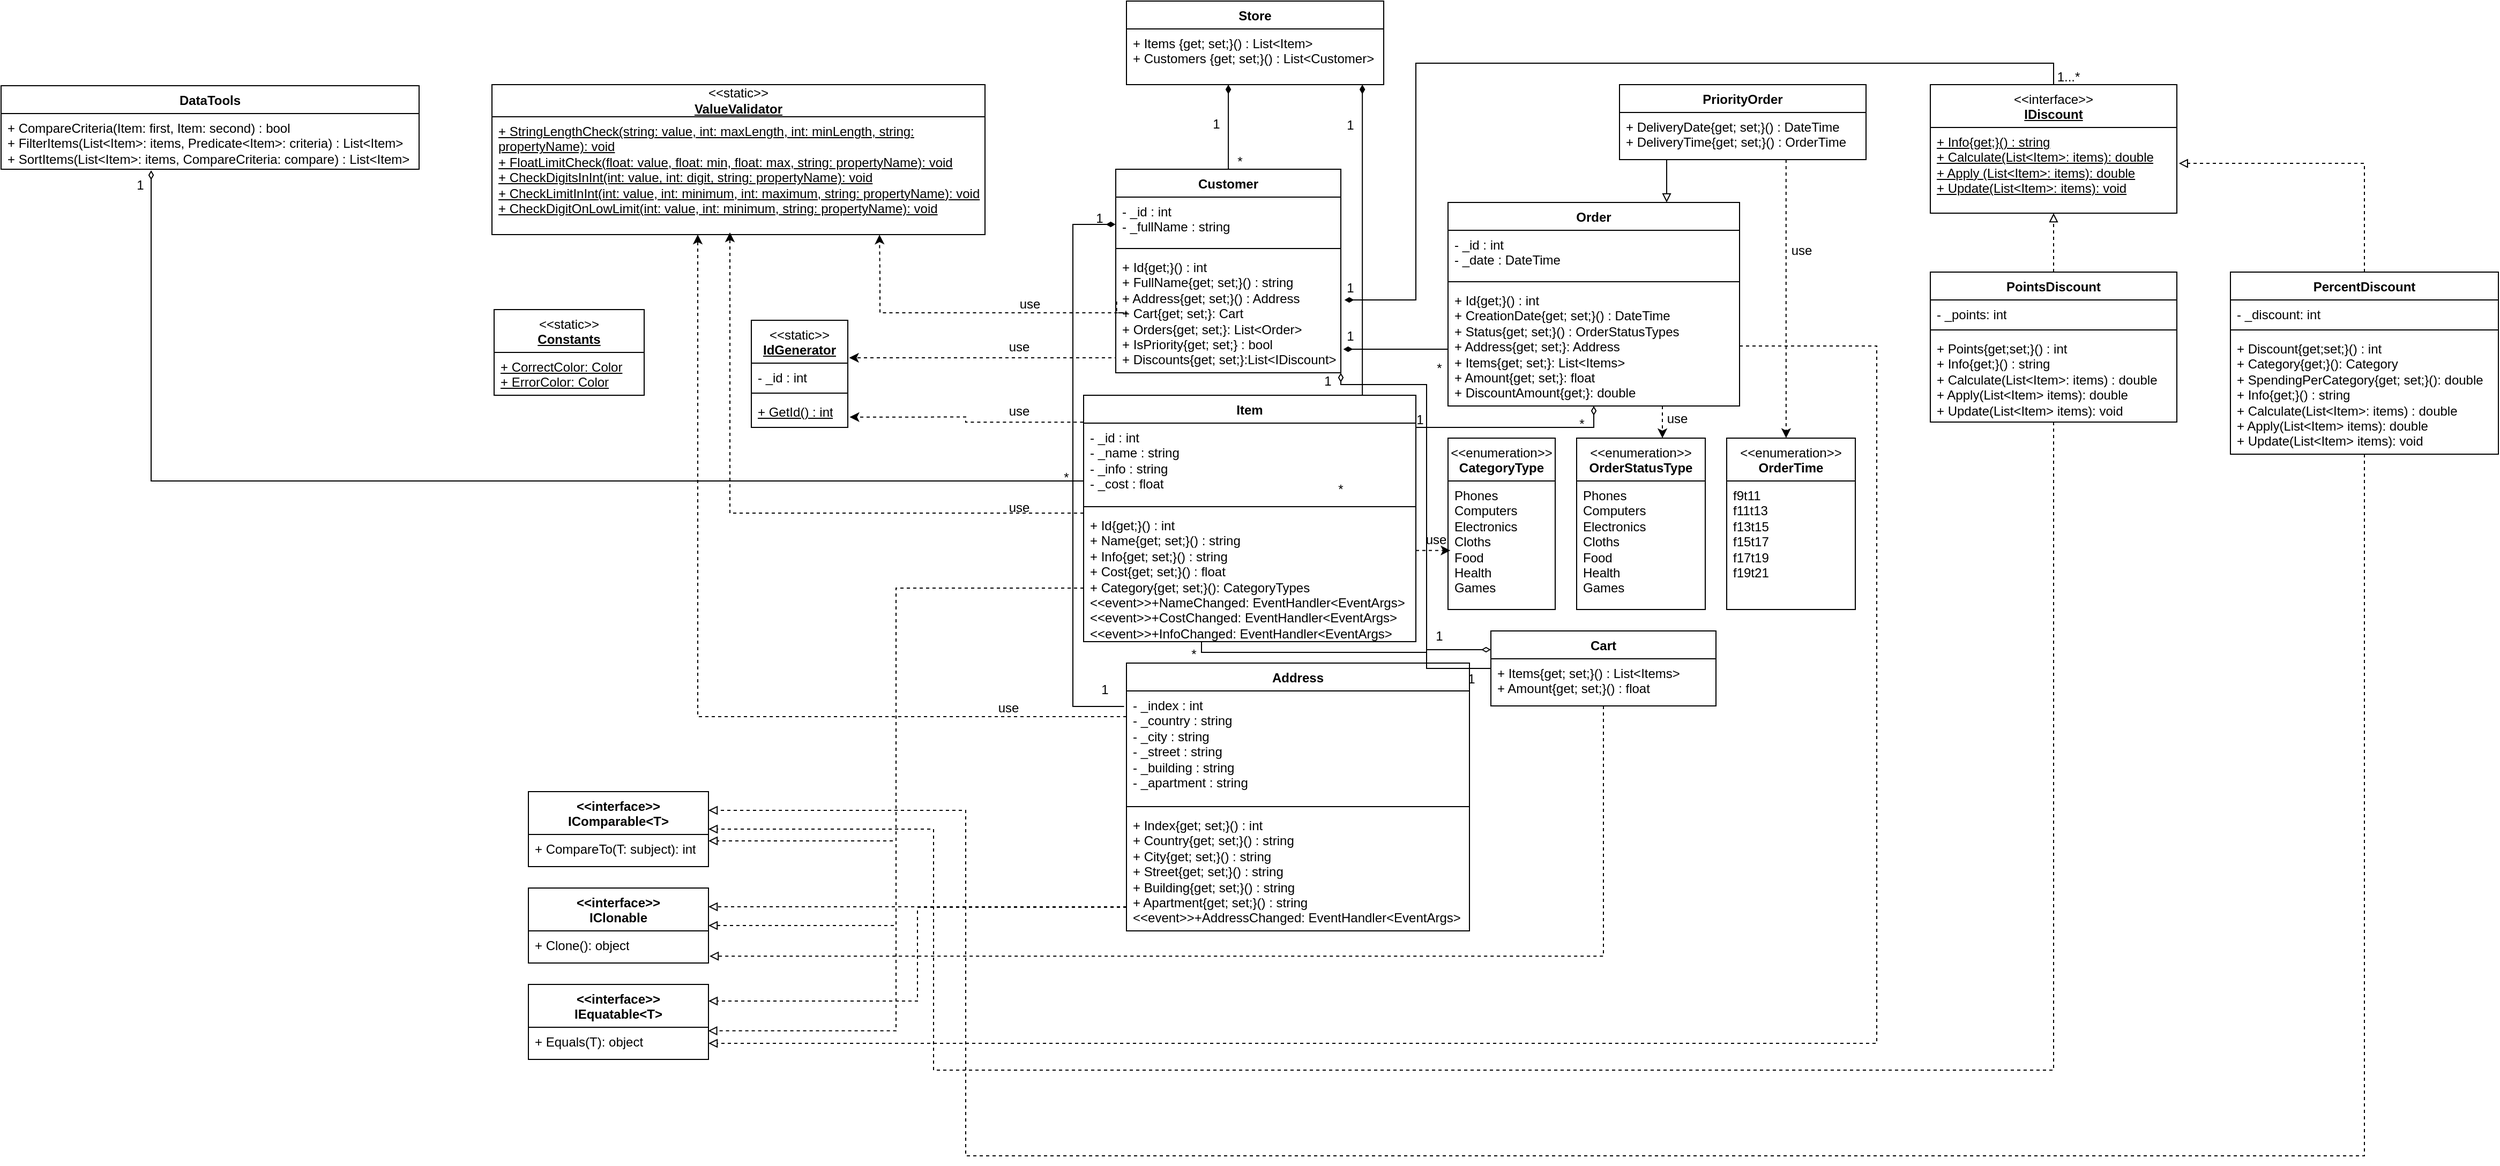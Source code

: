 <mxfile version="24.1.0" type="device">
  <diagram name="Страница — 1" id="dKUkYGr1s_UcH-8YKei1">
    <mxGraphModel dx="3088" dy="836" grid="1" gridSize="10" guides="1" tooltips="1" connect="1" arrows="1" fold="1" page="1" pageScale="1" pageWidth="827" pageHeight="1169" math="0" shadow="0">
      <root>
        <mxCell id="0" />
        <mxCell id="1" parent="0" />
        <mxCell id="oU2BkXmcU1scd5kveSyB-1" value="Customer" style="swimlane;fontStyle=1;align=center;verticalAlign=top;childLayout=stackLayout;horizontal=1;startSize=26;horizontalStack=0;resizeParent=1;resizeParentMax=0;resizeLast=0;collapsible=1;marginBottom=0;whiteSpace=wrap;html=1;" parent="1" vertex="1">
          <mxGeometry x="30" y="169" width="210" height="190" as="geometry" />
        </mxCell>
        <mxCell id="oU2BkXmcU1scd5kveSyB-2" value="- _id : int&lt;br&gt;- _fullName : string" style="text;strokeColor=none;fillColor=none;align=left;verticalAlign=top;spacingLeft=4;spacingRight=4;overflow=hidden;rotatable=0;points=[[0,0.5],[1,0.5]];portConstraint=eastwest;whiteSpace=wrap;html=1;" parent="oU2BkXmcU1scd5kveSyB-1" vertex="1">
          <mxGeometry y="26" width="210" height="44" as="geometry" />
        </mxCell>
        <mxCell id="oU2BkXmcU1scd5kveSyB-3" value="" style="line;strokeWidth=1;fillColor=none;align=left;verticalAlign=middle;spacingTop=-1;spacingLeft=3;spacingRight=3;rotatable=0;labelPosition=right;points=[];portConstraint=eastwest;strokeColor=inherit;" parent="oU2BkXmcU1scd5kveSyB-1" vertex="1">
          <mxGeometry y="70" width="210" height="8" as="geometry" />
        </mxCell>
        <mxCell id="oU2BkXmcU1scd5kveSyB-4" value="+ Id{get;}() : int&lt;br&gt;+ FullName{get; set;}() : string&lt;br&gt;+ Address{get; set;}() : Address&lt;div&gt;+ Cart{get; set;}: Cart&lt;/div&gt;&lt;div&gt;+ Orders{get; set;}: List&amp;lt;Order&amp;gt;&lt;/div&gt;&lt;div&gt;+ IsPriority{get; set;} : bool&lt;br&gt;&lt;/div&gt;&lt;div&gt;+ Discounts{get; set;}:List&amp;lt;IDiscount&amp;gt;&lt;/div&gt;" style="text;strokeColor=none;fillColor=none;align=left;verticalAlign=top;spacingLeft=4;spacingRight=4;overflow=hidden;rotatable=0;points=[[0,0.5],[1,0.5]];portConstraint=eastwest;whiteSpace=wrap;html=1;" parent="oU2BkXmcU1scd5kveSyB-1" vertex="1">
          <mxGeometry y="78" width="210" height="112" as="geometry" />
        </mxCell>
        <mxCell id="ADnh1qTJn-FlXJS31ptS-8" style="edgeStyle=orthogonalEdgeStyle;rounded=0;orthogonalLoop=1;jettySize=auto;html=1;entryX=1;entryY=0.5;entryDx=0;entryDy=0;endArrow=block;endFill=0;dashed=1;" parent="1" source="oU2BkXmcU1scd5kveSyB-5" target="ADnh1qTJn-FlXJS31ptS-3" edge="1">
          <mxGeometry relative="1" as="geometry">
            <Array as="points">
              <mxPoint x="-175" y="560" />
              <mxPoint x="-175" y="875" />
            </Array>
          </mxGeometry>
        </mxCell>
        <mxCell id="oU2BkXmcU1scd5kveSyB-5" value="Item" style="swimlane;fontStyle=1;align=center;verticalAlign=top;childLayout=stackLayout;horizontal=1;startSize=26;horizontalStack=0;resizeParent=1;resizeParentMax=0;resizeLast=0;collapsible=1;marginBottom=0;whiteSpace=wrap;html=1;" parent="1" vertex="1">
          <mxGeometry y="380" width="310" height="230" as="geometry" />
        </mxCell>
        <mxCell id="oU2BkXmcU1scd5kveSyB-6" value="- _id : int&lt;br&gt;- _name : string&lt;br&gt;- _info : string&lt;br&gt;- _cost : float" style="text;strokeColor=none;fillColor=none;align=left;verticalAlign=top;spacingLeft=4;spacingRight=4;overflow=hidden;rotatable=0;points=[[0,0.5],[1,0.5]];portConstraint=eastwest;whiteSpace=wrap;html=1;" parent="oU2BkXmcU1scd5kveSyB-5" vertex="1">
          <mxGeometry y="26" width="310" height="74" as="geometry" />
        </mxCell>
        <mxCell id="oU2BkXmcU1scd5kveSyB-7" value="" style="line;strokeWidth=1;fillColor=none;align=left;verticalAlign=middle;spacingTop=-1;spacingLeft=3;spacingRight=3;rotatable=0;labelPosition=right;points=[];portConstraint=eastwest;strokeColor=inherit;" parent="oU2BkXmcU1scd5kveSyB-5" vertex="1">
          <mxGeometry y="100" width="310" height="8" as="geometry" />
        </mxCell>
        <mxCell id="oU2BkXmcU1scd5kveSyB-8" value="+ Id{get;}() : int&lt;br&gt;+ Name{get; set;}() : string&lt;br&gt;+ Info{get; set;}() : string&lt;br&gt;+ Cost{get; set;}() : float&lt;div&gt;+ Category{get; set;}(): CategoryTypes&lt;/div&gt;&lt;div&gt;&amp;lt;&amp;lt;event&amp;gt;&amp;gt;+NameChanged: EventHandler&amp;lt;EventArgs&amp;gt;&lt;/div&gt;&lt;div&gt;&amp;lt;&amp;lt;event&amp;gt;&amp;gt;+CostChanged: EventHandler&amp;lt;EventArgs&amp;gt;&lt;/div&gt;&lt;div&gt;&amp;lt;&amp;lt;event&amp;gt;&amp;gt;+InfoChanged: EventHandler&amp;lt;EventArgs&amp;gt;&lt;/div&gt;&lt;div&gt;&lt;br&gt;&lt;/div&gt;" style="text;strokeColor=none;fillColor=none;align=left;verticalAlign=top;spacingLeft=4;spacingRight=4;overflow=hidden;rotatable=0;points=[[0,0.5],[1,0.5]];portConstraint=eastwest;whiteSpace=wrap;html=1;" parent="oU2BkXmcU1scd5kveSyB-5" vertex="1">
          <mxGeometry y="108" width="310" height="122" as="geometry" />
        </mxCell>
        <mxCell id="oU2BkXmcU1scd5kveSyB-9" value="&lt;span style=&quot;font-weight: normal;&quot;&gt;&amp;lt;&amp;lt;static&amp;gt;&amp;gt;&lt;/span&gt;&lt;br&gt;&lt;u&gt;IdGenerator&lt;/u&gt;" style="swimlane;fontStyle=1;align=center;verticalAlign=top;childLayout=stackLayout;horizontal=1;startSize=40;horizontalStack=0;resizeParent=1;resizeParentMax=0;resizeLast=0;collapsible=1;marginBottom=0;whiteSpace=wrap;html=1;" parent="1" vertex="1">
          <mxGeometry x="-310" y="310" width="90" height="100" as="geometry" />
        </mxCell>
        <mxCell id="oU2BkXmcU1scd5kveSyB-10" value="- _id : int" style="text;strokeColor=none;fillColor=none;align=left;verticalAlign=top;spacingLeft=4;spacingRight=4;overflow=hidden;rotatable=0;points=[[0,0.5],[1,0.5]];portConstraint=eastwest;whiteSpace=wrap;html=1;" parent="oU2BkXmcU1scd5kveSyB-9" vertex="1">
          <mxGeometry y="40" width="90" height="24" as="geometry" />
        </mxCell>
        <mxCell id="oU2BkXmcU1scd5kveSyB-11" value="" style="line;strokeWidth=1;fillColor=none;align=left;verticalAlign=middle;spacingTop=-1;spacingLeft=3;spacingRight=3;rotatable=0;labelPosition=right;points=[];portConstraint=eastwest;strokeColor=inherit;" parent="oU2BkXmcU1scd5kveSyB-9" vertex="1">
          <mxGeometry y="64" width="90" height="8" as="geometry" />
        </mxCell>
        <mxCell id="oU2BkXmcU1scd5kveSyB-12" value="&lt;u&gt;+ GetId() : int&lt;/u&gt;" style="text;strokeColor=none;fillColor=none;align=left;verticalAlign=top;spacingLeft=4;spacingRight=4;overflow=hidden;rotatable=0;points=[[0,0.5],[1,0.5]];portConstraint=eastwest;whiteSpace=wrap;html=1;" parent="oU2BkXmcU1scd5kveSyB-9" vertex="1">
          <mxGeometry y="72" width="90" height="28" as="geometry" />
        </mxCell>
        <mxCell id="oU2BkXmcU1scd5kveSyB-17" value="&amp;lt;&amp;lt;static&amp;gt;&amp;gt;&lt;br&gt;&lt;b&gt;&lt;u&gt;ValueValidator&lt;/u&gt;&lt;/b&gt;" style="swimlane;fontStyle=0;childLayout=stackLayout;horizontal=1;startSize=30;fillColor=none;horizontalStack=0;resizeParent=1;resizeParentMax=0;resizeLast=0;collapsible=1;marginBottom=0;whiteSpace=wrap;html=1;" parent="1" vertex="1">
          <mxGeometry x="-552" y="90" width="460" height="140" as="geometry" />
        </mxCell>
        <mxCell id="oU2BkXmcU1scd5kveSyB-18" value="&lt;div&gt;&lt;u&gt;+ StringLengthCheck(string: value, int: maxLength, int: minLength, string: propertyName): void&lt;br&gt;&lt;/u&gt;&lt;/div&gt;&lt;div&gt;&lt;u&gt;+ FloatLimitCheck(float: value, float: min, float: max, string: propertyName): void&lt;br&gt;&lt;/u&gt;&lt;/div&gt;&lt;div&gt;&lt;u&gt;+ CheckDigitsInInt(int: value, int: digit, string: propertyName): void&lt;/u&gt;&lt;br&gt;&lt;/div&gt;&lt;div&gt;&lt;u&gt;+ CheckLimitInInt(int: value, int: minimum, int: maximum, string: propertyName): void&lt;/u&gt;&lt;/div&gt;&lt;div&gt;&lt;u&gt;+ CheckDigitOnLowLimit(int: value, int: minimum, string: propertyName): void&lt;/u&gt;&lt;/div&gt;" style="text;strokeColor=none;fillColor=none;align=left;verticalAlign=top;spacingLeft=4;spacingRight=4;overflow=hidden;rotatable=0;points=[[0,0.5],[1,0.5]];portConstraint=eastwest;whiteSpace=wrap;html=1;" parent="oU2BkXmcU1scd5kveSyB-17" vertex="1">
          <mxGeometry y="30" width="460" height="110" as="geometry" />
        </mxCell>
        <mxCell id="JcwKcsIoiEsxzj-9efr9-1" style="edgeStyle=orthogonalEdgeStyle;rounded=0;orthogonalLoop=1;jettySize=auto;html=1;entryX=1.014;entryY=0.35;entryDx=0;entryDy=0;entryPerimeter=0;dashed=1;" parent="1" target="oU2BkXmcU1scd5kveSyB-9" edge="1">
          <mxGeometry relative="1" as="geometry">
            <mxPoint x="30" y="343" as="sourcePoint" />
            <Array as="points">
              <mxPoint x="30" y="343" />
              <mxPoint x="30" y="345" />
            </Array>
          </mxGeometry>
        </mxCell>
        <mxCell id="JcwKcsIoiEsxzj-9efr9-2" style="edgeStyle=orthogonalEdgeStyle;rounded=0;orthogonalLoop=1;jettySize=auto;html=1;entryX=0.786;entryY=1.001;entryDx=0;entryDy=0;entryPerimeter=0;dashed=1;exitX=0.004;exitY=0.406;exitDx=0;exitDy=0;exitPerimeter=0;" parent="1" source="oU2BkXmcU1scd5kveSyB-4" target="oU2BkXmcU1scd5kveSyB-18" edge="1">
          <mxGeometry relative="1" as="geometry">
            <Array as="points">
              <mxPoint x="41" y="303" />
              <mxPoint x="-190" y="303" />
              <mxPoint x="-190" y="271" />
              <mxPoint x="-188" y="271" />
            </Array>
          </mxGeometry>
        </mxCell>
        <mxCell id="JcwKcsIoiEsxzj-9efr9-5" style="edgeStyle=orthogonalEdgeStyle;rounded=0;orthogonalLoop=1;jettySize=auto;html=1;dashed=1;" parent="1" source="oU2BkXmcU1scd5kveSyB-8" edge="1">
          <mxGeometry relative="1" as="geometry">
            <mxPoint x="-330" y="228" as="targetPoint" />
            <Array as="points">
              <mxPoint x="-330" y="490" />
            </Array>
          </mxGeometry>
        </mxCell>
        <mxCell id="JcwKcsIoiEsxzj-9efr9-7" style="edgeStyle=orthogonalEdgeStyle;rounded=0;orthogonalLoop=1;jettySize=auto;html=1;entryX=1.019;entryY=0.655;entryDx=0;entryDy=0;dashed=1;entryPerimeter=0;exitX=-0.001;exitY=0.109;exitDx=0;exitDy=0;exitPerimeter=0;" parent="1" source="oU2BkXmcU1scd5kveSyB-5" target="oU2BkXmcU1scd5kveSyB-12" edge="1">
          <mxGeometry relative="1" as="geometry">
            <Array as="points" />
          </mxGeometry>
        </mxCell>
        <mxCell id="JcwKcsIoiEsxzj-9efr9-9" value="use" style="text;html=1;align=center;verticalAlign=middle;whiteSpace=wrap;rounded=0;" parent="1" vertex="1">
          <mxGeometry x="-90" y="470" width="60" height="30" as="geometry" />
        </mxCell>
        <mxCell id="JcwKcsIoiEsxzj-9efr9-10" value="use" style="text;html=1;align=center;verticalAlign=middle;whiteSpace=wrap;rounded=0;" parent="1" vertex="1">
          <mxGeometry x="-90" y="320" width="60" height="30" as="geometry" />
        </mxCell>
        <mxCell id="JcwKcsIoiEsxzj-9efr9-11" value="use" style="text;html=1;align=center;verticalAlign=middle;whiteSpace=wrap;rounded=0;" parent="1" vertex="1">
          <mxGeometry x="-80" y="280" width="60" height="30" as="geometry" />
        </mxCell>
        <mxCell id="ADnh1qTJn-FlXJS31ptS-13" style="edgeStyle=orthogonalEdgeStyle;rounded=0;orthogonalLoop=1;jettySize=auto;html=1;entryX=1;entryY=0.25;entryDx=0;entryDy=0;endArrow=block;endFill=0;dashed=1;" parent="1" source="XlUjkA7irEBNoYXnKt0v-1" target="ADnh1qTJn-FlXJS31ptS-3" edge="1">
          <mxGeometry relative="1" as="geometry">
            <Array as="points">
              <mxPoint x="-155" y="858" />
            </Array>
          </mxGeometry>
        </mxCell>
        <mxCell id="XlUjkA7irEBNoYXnKt0v-1" value="Address" style="swimlane;fontStyle=1;align=center;verticalAlign=top;childLayout=stackLayout;horizontal=1;startSize=26;horizontalStack=0;resizeParent=1;resizeParentMax=0;resizeLast=0;collapsible=1;marginBottom=0;whiteSpace=wrap;html=1;" parent="1" vertex="1">
          <mxGeometry x="40" y="630" width="320" height="250" as="geometry" />
        </mxCell>
        <mxCell id="XlUjkA7irEBNoYXnKt0v-2" value="- _index : int&lt;br&gt;- _country : string&lt;br&gt;- _city : string&lt;br&gt;&lt;div&gt;- _street : string&lt;br&gt;&lt;/div&gt;&lt;div&gt;- _building : string&lt;/div&gt;&lt;div&gt;- _apartment : string&lt;br&gt;&lt;/div&gt;" style="text;strokeColor=none;fillColor=none;align=left;verticalAlign=top;spacingLeft=4;spacingRight=4;overflow=hidden;rotatable=0;points=[[0,0.5],[1,0.5]];portConstraint=eastwest;whiteSpace=wrap;html=1;" parent="XlUjkA7irEBNoYXnKt0v-1" vertex="1">
          <mxGeometry y="26" width="320" height="104" as="geometry" />
        </mxCell>
        <mxCell id="XlUjkA7irEBNoYXnKt0v-3" value="" style="line;strokeWidth=1;fillColor=none;align=left;verticalAlign=middle;spacingTop=-1;spacingLeft=3;spacingRight=3;rotatable=0;labelPosition=right;points=[];portConstraint=eastwest;strokeColor=inherit;" parent="XlUjkA7irEBNoYXnKt0v-1" vertex="1">
          <mxGeometry y="130" width="320" height="8" as="geometry" />
        </mxCell>
        <mxCell id="XlUjkA7irEBNoYXnKt0v-4" value="+ Index{get; set;}() : int&lt;br&gt;+ Country{get; set;}() : string&lt;br&gt;+ City{get; set;}() : string&lt;br&gt;&lt;div&gt;+ Street{get; set;}() : string&lt;/div&gt;&lt;div&gt;+ Building{get; set;}() : string&lt;/div&gt;&lt;div&gt;+ Apartment{get; set;}() : string&lt;/div&gt;&lt;div&gt;&amp;lt;&amp;lt;event&amp;gt;&amp;gt;+AddressChanged: EventHandler&amp;lt;EventArgs&amp;gt;&lt;/div&gt;" style="text;strokeColor=none;fillColor=none;align=left;verticalAlign=top;spacingLeft=4;spacingRight=4;overflow=hidden;rotatable=0;points=[[0,0.5],[1,0.5]];portConstraint=eastwest;whiteSpace=wrap;html=1;" parent="XlUjkA7irEBNoYXnKt0v-1" vertex="1">
          <mxGeometry y="138" width="320" height="112" as="geometry" />
        </mxCell>
        <mxCell id="XlUjkA7irEBNoYXnKt0v-6" style="edgeStyle=orthogonalEdgeStyle;rounded=0;orthogonalLoop=1;jettySize=auto;html=1;entryX=-0.001;entryY=0.579;entryDx=0;entryDy=0;endArrow=diamondThin;endFill=1;entryPerimeter=0;exitX=-0.007;exitY=0.139;exitDx=0;exitDy=0;exitPerimeter=0;" parent="1" source="XlUjkA7irEBNoYXnKt0v-2" target="oU2BkXmcU1scd5kveSyB-2" edge="1">
          <mxGeometry relative="1" as="geometry">
            <Array as="points">
              <mxPoint x="-10" y="671" />
              <mxPoint x="-10" y="220" />
            </Array>
          </mxGeometry>
        </mxCell>
        <mxCell id="XlUjkA7irEBNoYXnKt0v-8" value="&lt;span style=&quot;font-weight: normal;&quot;&gt;&amp;lt;&amp;lt;enumeration&amp;gt;&amp;gt;&lt;/span&gt;&lt;br&gt;CategoryType" style="swimlane;fontStyle=1;align=center;verticalAlign=top;childLayout=stackLayout;horizontal=1;startSize=40;horizontalStack=0;resizeParent=1;resizeParentMax=0;resizeLast=0;collapsible=1;marginBottom=0;whiteSpace=wrap;html=1;" parent="1" vertex="1">
          <mxGeometry x="340" y="420" width="100" height="160" as="geometry" />
        </mxCell>
        <mxCell id="XlUjkA7irEBNoYXnKt0v-9" value="&lt;div&gt;Phones&lt;/div&gt;&lt;div&gt;Computers&lt;/div&gt;&lt;div&gt;Electronics&lt;/div&gt;&lt;div&gt;Cloths&lt;/div&gt;&lt;div&gt;Food&lt;/div&gt;&lt;div&gt;Health&lt;/div&gt;&lt;div&gt;Games&lt;br&gt;&lt;/div&gt;" style="text;strokeColor=none;fillColor=none;align=left;verticalAlign=top;spacingLeft=4;spacingRight=4;overflow=hidden;rotatable=0;points=[[0,0.5],[1,0.5]];portConstraint=eastwest;whiteSpace=wrap;html=1;" parent="XlUjkA7irEBNoYXnKt0v-8" vertex="1">
          <mxGeometry y="40" width="100" height="120" as="geometry" />
        </mxCell>
        <mxCell id="Bsw30bW7oDn-SPlX6kUI-4" value="1" style="text;html=1;align=center;verticalAlign=middle;whiteSpace=wrap;rounded=0;" parent="1" vertex="1">
          <mxGeometry x="-10" y="640" width="60" height="30" as="geometry" />
        </mxCell>
        <mxCell id="MwuSW_tdNOVB_7Hcjqsm-1" style="edgeStyle=orthogonalEdgeStyle;rounded=0;orthogonalLoop=1;jettySize=auto;html=1;entryX=0.022;entryY=0.541;entryDx=0;entryDy=0;entryPerimeter=0;dashed=1;" parent="1" source="oU2BkXmcU1scd5kveSyB-8" target="XlUjkA7irEBNoYXnKt0v-9" edge="1">
          <mxGeometry relative="1" as="geometry">
            <Array as="points">
              <mxPoint x="250" y="525" />
              <mxPoint x="250" y="525" />
            </Array>
          </mxGeometry>
        </mxCell>
        <mxCell id="MwuSW_tdNOVB_7Hcjqsm-2" value="use" style="text;html=1;align=center;verticalAlign=middle;whiteSpace=wrap;rounded=0;" parent="1" vertex="1">
          <mxGeometry x="299" y="500" width="60" height="30" as="geometry" />
        </mxCell>
        <mxCell id="Bsw30bW7oDn-SPlX6kUI-3" value="1" style="text;html=1;align=center;verticalAlign=middle;whiteSpace=wrap;rounded=0;" parent="1" vertex="1">
          <mxGeometry y="200" width="30" height="30" as="geometry" />
        </mxCell>
        <mxCell id="esyno2pFT-3BLw8rkyYm-1" value="Store" style="swimlane;fontStyle=1;align=center;verticalAlign=top;childLayout=stackLayout;horizontal=1;startSize=26;horizontalStack=0;resizeParent=1;resizeParentMax=0;resizeLast=0;collapsible=1;marginBottom=0;whiteSpace=wrap;html=1;" parent="1" vertex="1">
          <mxGeometry x="40" y="12" width="240" height="78" as="geometry" />
        </mxCell>
        <mxCell id="esyno2pFT-3BLw8rkyYm-4" value="+ Items {get; set;}() :&amp;nbsp;List&amp;lt;Item&amp;gt;&lt;br&gt;+ Customers {get; set;}() :&amp;nbsp;List&amp;lt;Customer&amp;gt;" style="text;strokeColor=none;fillColor=none;align=left;verticalAlign=top;spacingLeft=4;spacingRight=4;overflow=hidden;rotatable=0;points=[[0,0.5],[1,0.5]];portConstraint=eastwest;whiteSpace=wrap;html=1;" parent="esyno2pFT-3BLw8rkyYm-1" vertex="1">
          <mxGeometry y="26" width="240" height="52" as="geometry" />
        </mxCell>
        <mxCell id="esyno2pFT-3BLw8rkyYm-7" style="edgeStyle=orthogonalEdgeStyle;rounded=0;orthogonalLoop=1;jettySize=auto;html=1;entryX=0.396;entryY=1;entryDx=0;entryDy=0;entryPerimeter=0;endArrow=diamondThin;endFill=1;" parent="1" source="oU2BkXmcU1scd5kveSyB-1" target="esyno2pFT-3BLw8rkyYm-4" edge="1">
          <mxGeometry relative="1" as="geometry" />
        </mxCell>
        <mxCell id="esyno2pFT-3BLw8rkyYm-8" style="edgeStyle=orthogonalEdgeStyle;rounded=0;orthogonalLoop=1;jettySize=auto;html=1;entryX=0.917;entryY=1;entryDx=0;entryDy=0;entryPerimeter=0;endArrow=diamondThin;endFill=1;" parent="1" source="oU2BkXmcU1scd5kveSyB-5" target="esyno2pFT-3BLw8rkyYm-4" edge="1">
          <mxGeometry relative="1" as="geometry">
            <Array as="points">
              <mxPoint x="260" y="460" />
            </Array>
          </mxGeometry>
        </mxCell>
        <mxCell id="6pIr0Ee2WbjTArUBilA8-1" value="1" style="text;html=1;align=center;verticalAlign=middle;whiteSpace=wrap;rounded=0;" parent="1" vertex="1">
          <mxGeometry x="109" y="112" width="30" height="30" as="geometry" />
        </mxCell>
        <mxCell id="6pIr0Ee2WbjTArUBilA8-2" value="*" style="text;html=1;align=center;verticalAlign=middle;whiteSpace=wrap;rounded=0;" parent="1" vertex="1">
          <mxGeometry x="131" y="147" width="30" height="30" as="geometry" />
        </mxCell>
        <mxCell id="6pIr0Ee2WbjTArUBilA8-3" value="1" style="text;html=1;align=center;verticalAlign=middle;whiteSpace=wrap;rounded=0;" parent="1" vertex="1">
          <mxGeometry x="234" y="113" width="30" height="30" as="geometry" />
        </mxCell>
        <mxCell id="6pIr0Ee2WbjTArUBilA8-4" value="*" style="text;html=1;align=center;verticalAlign=middle;whiteSpace=wrap;rounded=0;" parent="1" vertex="1">
          <mxGeometry x="225" y="453" width="30" height="30" as="geometry" />
        </mxCell>
        <mxCell id="ZtMfl2B0cqiL2mYQkAeO-1" value="Cart" style="swimlane;fontStyle=1;align=center;verticalAlign=top;childLayout=stackLayout;horizontal=1;startSize=26;horizontalStack=0;resizeParent=1;resizeParentMax=0;resizeLast=0;collapsible=1;marginBottom=0;whiteSpace=wrap;html=1;" parent="1" vertex="1">
          <mxGeometry x="380" y="600" width="210" height="70" as="geometry" />
        </mxCell>
        <mxCell id="ZtMfl2B0cqiL2mYQkAeO-2" value="+ Items{get; set;}() : List&amp;lt;Items&amp;gt;&lt;br&gt;+ Amount{get; set;}() : float" style="text;strokeColor=none;fillColor=none;align=left;verticalAlign=top;spacingLeft=4;spacingRight=4;overflow=hidden;rotatable=0;points=[[0,0.5],[1,0.5]];portConstraint=eastwest;whiteSpace=wrap;html=1;" parent="ZtMfl2B0cqiL2mYQkAeO-1" vertex="1">
          <mxGeometry y="26" width="210" height="44" as="geometry" />
        </mxCell>
        <mxCell id="ZtMfl2B0cqiL2mYQkAeO-3" value="Order" style="swimlane;fontStyle=1;align=center;verticalAlign=top;childLayout=stackLayout;horizontal=1;startSize=26;horizontalStack=0;resizeParent=1;resizeParentMax=0;resizeLast=0;collapsible=1;marginBottom=0;whiteSpace=wrap;html=1;" parent="1" vertex="1">
          <mxGeometry x="340" y="200" width="272" height="190" as="geometry" />
        </mxCell>
        <mxCell id="ZtMfl2B0cqiL2mYQkAeO-4" value="- _id : int&lt;br&gt;- _date : DateTime" style="text;strokeColor=none;fillColor=none;align=left;verticalAlign=top;spacingLeft=4;spacingRight=4;overflow=hidden;rotatable=0;points=[[0,0.5],[1,0.5]];portConstraint=eastwest;whiteSpace=wrap;html=1;" parent="ZtMfl2B0cqiL2mYQkAeO-3" vertex="1">
          <mxGeometry y="26" width="272" height="44" as="geometry" />
        </mxCell>
        <mxCell id="ZtMfl2B0cqiL2mYQkAeO-5" value="" style="line;strokeWidth=1;fillColor=none;align=left;verticalAlign=middle;spacingTop=-1;spacingLeft=3;spacingRight=3;rotatable=0;labelPosition=right;points=[];portConstraint=eastwest;strokeColor=inherit;" parent="ZtMfl2B0cqiL2mYQkAeO-3" vertex="1">
          <mxGeometry y="70" width="272" height="8" as="geometry" />
        </mxCell>
        <mxCell id="ZtMfl2B0cqiL2mYQkAeO-6" value="+ Id{get;}() : int&lt;br&gt;+ CreationDate{get; set;}() : DateTime&lt;br&gt;+ Status{get; set;}() : OrderStatusTypes&lt;div&gt;+ Address{get; set;}: Address&lt;/div&gt;&lt;div&gt;+ Items{get; set;}: List&amp;lt;Items&amp;gt;&lt;/div&gt;&lt;div&gt;+ Amount{get; set;}: float&lt;/div&gt;&lt;div&gt;+ DiscountAmount{get;}: double&lt;/div&gt;" style="text;strokeColor=none;fillColor=none;align=left;verticalAlign=top;spacingLeft=4;spacingRight=4;overflow=hidden;rotatable=0;points=[[0,0.5],[1,0.5]];portConstraint=eastwest;whiteSpace=wrap;html=1;" parent="ZtMfl2B0cqiL2mYQkAeO-3" vertex="1">
          <mxGeometry y="78" width="272" height="112" as="geometry" />
        </mxCell>
        <mxCell id="ZtMfl2B0cqiL2mYQkAeO-7" value="&lt;span style=&quot;font-weight: normal;&quot;&gt;&amp;lt;&amp;lt;enumeration&amp;gt;&amp;gt;&lt;/span&gt;&lt;br&gt;OrderStatusType" style="swimlane;fontStyle=1;align=center;verticalAlign=top;childLayout=stackLayout;horizontal=1;startSize=40;horizontalStack=0;resizeParent=1;resizeParentMax=0;resizeLast=0;collapsible=1;marginBottom=0;whiteSpace=wrap;html=1;" parent="1" vertex="1">
          <mxGeometry x="460" y="420" width="120" height="160" as="geometry" />
        </mxCell>
        <mxCell id="ZtMfl2B0cqiL2mYQkAeO-8" value="&lt;div&gt;Phones&lt;/div&gt;&lt;div&gt;Computers&lt;/div&gt;&lt;div&gt;Electronics&lt;/div&gt;&lt;div&gt;Cloths&lt;/div&gt;&lt;div&gt;Food&lt;/div&gt;&lt;div&gt;Health&lt;/div&gt;&lt;div&gt;Games&lt;br&gt;&lt;/div&gt;" style="text;strokeColor=none;fillColor=none;align=left;verticalAlign=top;spacingLeft=4;spacingRight=4;overflow=hidden;rotatable=0;points=[[0,0.5],[1,0.5]];portConstraint=eastwest;whiteSpace=wrap;html=1;" parent="ZtMfl2B0cqiL2mYQkAeO-7" vertex="1">
          <mxGeometry y="40" width="120" height="120" as="geometry" />
        </mxCell>
        <mxCell id="ZtMfl2B0cqiL2mYQkAeO-12" value="use" style="text;html=1;align=center;verticalAlign=middle;whiteSpace=wrap;rounded=0;" parent="1" vertex="1">
          <mxGeometry x="524" y="387" width="60" height="30" as="geometry" />
        </mxCell>
        <mxCell id="ZtMfl2B0cqiL2mYQkAeO-14" value="use" style="text;html=1;align=center;verticalAlign=middle;whiteSpace=wrap;rounded=0;" parent="1" vertex="1">
          <mxGeometry x="-90" y="380" width="60" height="30" as="geometry" />
        </mxCell>
        <mxCell id="ytE7TEf13_vV6wLONkuY-4" value="1" style="text;html=1;align=center;verticalAlign=middle;whiteSpace=wrap;rounded=0;" parent="1" vertex="1">
          <mxGeometry x="234" y="310" width="30" height="30" as="geometry" />
        </mxCell>
        <mxCell id="ytE7TEf13_vV6wLONkuY-5" value="1" style="text;html=1;align=center;verticalAlign=middle;whiteSpace=wrap;rounded=0;" parent="1" vertex="1">
          <mxGeometry x="317" y="590" width="30" height="30" as="geometry" />
        </mxCell>
        <mxCell id="ytE7TEf13_vV6wLONkuY-6" value="*" style="text;html=1;align=center;verticalAlign=middle;whiteSpace=wrap;rounded=0;" parent="1" vertex="1">
          <mxGeometry x="317" y="340" width="30" height="30" as="geometry" />
        </mxCell>
        <mxCell id="ytE7TEf13_vV6wLONkuY-8" value="1" style="text;html=1;align=center;verticalAlign=middle;whiteSpace=wrap;rounded=0;" parent="1" vertex="1">
          <mxGeometry x="299" y="388" width="30" height="30" as="geometry" />
        </mxCell>
        <mxCell id="_emsolx3q6XZi55W8_dW-1" style="edgeStyle=orthogonalEdgeStyle;rounded=0;orthogonalLoop=1;jettySize=auto;html=1;endArrow=diamondThin;endFill=0;" parent="1" source="oU2BkXmcU1scd5kveSyB-6" target="ZtMfl2B0cqiL2mYQkAeO-6" edge="1">
          <mxGeometry relative="1" as="geometry">
            <Array as="points">
              <mxPoint x="476" y="410" />
            </Array>
          </mxGeometry>
        </mxCell>
        <mxCell id="_emsolx3q6XZi55W8_dW-2" style="edgeStyle=orthogonalEdgeStyle;rounded=0;orthogonalLoop=1;jettySize=auto;html=1;endArrow=diamondThin;endFill=0;entryX=1;entryY=1;entryDx=0;entryDy=0;" parent="1" source="ZtMfl2B0cqiL2mYQkAeO-1" target="oU2BkXmcU1scd5kveSyB-1" edge="1">
          <mxGeometry relative="1" as="geometry">
            <Array as="points">
              <mxPoint x="320" y="635" />
              <mxPoint x="320" y="370" />
              <mxPoint x="240" y="370" />
            </Array>
            <mxPoint x="230" y="360" as="targetPoint" />
          </mxGeometry>
        </mxCell>
        <mxCell id="_emsolx3q6XZi55W8_dW-4" style="edgeStyle=orthogonalEdgeStyle;rounded=0;orthogonalLoop=1;jettySize=auto;html=1;entryX=0;entryY=0.25;entryDx=0;entryDy=0;endArrow=diamondThin;endFill=0;" parent="1" source="oU2BkXmcU1scd5kveSyB-5" target="ZtMfl2B0cqiL2mYQkAeO-1" edge="1">
          <mxGeometry relative="1" as="geometry">
            <Array as="points">
              <mxPoint x="110" y="620" />
              <mxPoint x="320" y="620" />
              <mxPoint x="320" y="617" />
            </Array>
          </mxGeometry>
        </mxCell>
        <mxCell id="_emsolx3q6XZi55W8_dW-5" value="*" style="text;html=1;align=center;verticalAlign=middle;whiteSpace=wrap;rounded=0;" parent="1" vertex="1">
          <mxGeometry x="88" y="606.5" width="30" height="30" as="geometry" />
        </mxCell>
        <mxCell id="_emsolx3q6XZi55W8_dW-6" value="1" style="text;html=1;align=center;verticalAlign=middle;whiteSpace=wrap;rounded=0;" parent="1" vertex="1">
          <mxGeometry x="347" y="630" width="30" height="30" as="geometry" />
        </mxCell>
        <mxCell id="Wd-qf6WanZhrqlXAu2af-2" value="1" style="text;html=1;align=center;verticalAlign=middle;whiteSpace=wrap;rounded=0;" parent="1" vertex="1">
          <mxGeometry x="213" y="352" width="30" height="30" as="geometry" />
        </mxCell>
        <mxCell id="Wd-qf6WanZhrqlXAu2af-3" value="*" style="text;html=1;align=center;verticalAlign=middle;whiteSpace=wrap;rounded=0;" parent="1" vertex="1">
          <mxGeometry x="450" y="392" width="30" height="30" as="geometry" />
        </mxCell>
        <mxCell id="Aj9B7fhXFamQ6uCwxFyR-1" value="PriorityOrder" style="swimlane;fontStyle=1;align=center;verticalAlign=top;childLayout=stackLayout;horizontal=1;startSize=26;horizontalStack=0;resizeParent=1;resizeParentMax=0;resizeLast=0;collapsible=1;marginBottom=0;whiteSpace=wrap;html=1;" parent="1" vertex="1">
          <mxGeometry x="500" y="90" width="230" height="70" as="geometry" />
        </mxCell>
        <mxCell id="Aj9B7fhXFamQ6uCwxFyR-4" value="+ DeliveryDate{get; set;}() : DateTime&lt;br&gt;+ DeliveryTime{get; set;}() : OrderTime" style="text;strokeColor=none;fillColor=none;align=left;verticalAlign=top;spacingLeft=4;spacingRight=4;overflow=hidden;rotatable=0;points=[[0,0.5],[1,0.5]];portConstraint=eastwest;whiteSpace=wrap;html=1;" parent="Aj9B7fhXFamQ6uCwxFyR-1" vertex="1">
          <mxGeometry y="26" width="230" height="44" as="geometry" />
        </mxCell>
        <mxCell id="Aj9B7fhXFamQ6uCwxFyR-7" value="&lt;span style=&quot;font-weight: normal;&quot;&gt;&amp;lt;&amp;lt;enumeration&amp;gt;&amp;gt;&lt;/span&gt;&lt;br&gt;OrderTime" style="swimlane;fontStyle=1;align=center;verticalAlign=top;childLayout=stackLayout;horizontal=1;startSize=40;horizontalStack=0;resizeParent=1;resizeParentMax=0;resizeLast=0;collapsible=1;marginBottom=0;whiteSpace=wrap;html=1;" parent="1" vertex="1">
          <mxGeometry x="600" y="420" width="120" height="160" as="geometry" />
        </mxCell>
        <mxCell id="Aj9B7fhXFamQ6uCwxFyR-8" value="&lt;div&gt;f9t11&lt;/div&gt;&lt;div&gt;f11t13&lt;/div&gt;&lt;div&gt;f13t15&lt;/div&gt;&lt;div&gt;f15t17&lt;/div&gt;&lt;div&gt;f17t19&lt;/div&gt;&lt;div&gt;&lt;span style=&quot;background-color: initial;&quot;&gt;f19t21&lt;/span&gt;&lt;/div&gt;" style="text;strokeColor=none;fillColor=none;align=left;verticalAlign=top;spacingLeft=4;spacingRight=4;overflow=hidden;rotatable=0;points=[[0,0.5],[1,0.5]];portConstraint=eastwest;whiteSpace=wrap;html=1;" parent="Aj9B7fhXFamQ6uCwxFyR-7" vertex="1">
          <mxGeometry y="40" width="120" height="120" as="geometry" />
        </mxCell>
        <mxCell id="8EOYC2U9u-M5wf22zpbZ-2" style="edgeStyle=orthogonalEdgeStyle;rounded=0;orthogonalLoop=1;jettySize=auto;html=1;entryX=1.011;entryY=0.804;entryDx=0;entryDy=0;entryPerimeter=0;endArrow=diamondThin;endFill=1;" parent="1" source="ZtMfl2B0cqiL2mYQkAeO-6" target="oU2BkXmcU1scd5kveSyB-4" edge="1">
          <mxGeometry relative="1" as="geometry">
            <Array as="points">
              <mxPoint x="320" y="337" />
              <mxPoint x="320" y="337" />
            </Array>
          </mxGeometry>
        </mxCell>
        <mxCell id="8EOYC2U9u-M5wf22zpbZ-3" style="edgeStyle=orthogonalEdgeStyle;rounded=0;orthogonalLoop=1;jettySize=auto;html=1;entryX=0.667;entryY=0;entryDx=0;entryDy=0;entryPerimeter=0;dashed=1;" parent="1" source="ZtMfl2B0cqiL2mYQkAeO-6" target="ZtMfl2B0cqiL2mYQkAeO-7" edge="1">
          <mxGeometry relative="1" as="geometry">
            <Array as="points">
              <mxPoint x="540" y="400" />
              <mxPoint x="540" y="400" />
            </Array>
          </mxGeometry>
        </mxCell>
        <mxCell id="NBAnYIq5n0Hb3CDZ49eJ-1" value="&lt;span style=&quot;font-weight: normal;&quot;&gt;&amp;lt;&amp;lt;static&amp;gt;&amp;gt;&lt;/span&gt;&lt;br&gt;&lt;u&gt;Constants&lt;/u&gt;" style="swimlane;fontStyle=1;align=center;verticalAlign=top;childLayout=stackLayout;horizontal=1;startSize=40;horizontalStack=0;resizeParent=1;resizeParentMax=0;resizeLast=0;collapsible=1;marginBottom=0;whiteSpace=wrap;html=1;" parent="1" vertex="1">
          <mxGeometry x="-550" y="300" width="140" height="80" as="geometry" />
        </mxCell>
        <mxCell id="NBAnYIq5n0Hb3CDZ49eJ-2" value="&lt;u&gt;+ CorrectColor: Color&lt;/u&gt;&lt;div&gt;&lt;u&gt;+ ErrorColor: Color&lt;br&gt;&lt;/u&gt;&lt;div&gt;&lt;br&gt;&lt;/div&gt;&lt;/div&gt;" style="text;strokeColor=none;fillColor=none;align=left;verticalAlign=top;spacingLeft=4;spacingRight=4;overflow=hidden;rotatable=0;points=[[0,0.5],[1,0.5]];portConstraint=eastwest;whiteSpace=wrap;html=1;" parent="NBAnYIq5n0Hb3CDZ49eJ-1" vertex="1">
          <mxGeometry y="40" width="140" height="40" as="geometry" />
        </mxCell>
        <mxCell id="NBAnYIq5n0Hb3CDZ49eJ-5" style="edgeStyle=orthogonalEdgeStyle;rounded=0;orthogonalLoop=1;jettySize=auto;html=1;entryX=0.462;entryY=-0.001;entryDx=0;entryDy=0;entryPerimeter=0;dashed=1;" parent="1" source="Aj9B7fhXFamQ6uCwxFyR-4" target="Aj9B7fhXFamQ6uCwxFyR-7" edge="1">
          <mxGeometry relative="1" as="geometry">
            <Array as="points">
              <mxPoint x="655" y="290" />
            </Array>
          </mxGeometry>
        </mxCell>
        <mxCell id="NBAnYIq5n0Hb3CDZ49eJ-6" value="use" style="text;html=1;align=center;verticalAlign=middle;whiteSpace=wrap;rounded=0;" parent="1" vertex="1">
          <mxGeometry x="640" y="230" width="60" height="30" as="geometry" />
        </mxCell>
        <mxCell id="NBAnYIq5n0Hb3CDZ49eJ-7" style="edgeStyle=orthogonalEdgeStyle;rounded=0;orthogonalLoop=1;jettySize=auto;html=1;entryX=0.75;entryY=0;entryDx=0;entryDy=0;endArrow=block;endFill=0;" parent="1" source="Aj9B7fhXFamQ6uCwxFyR-4" target="ZtMfl2B0cqiL2mYQkAeO-3" edge="1">
          <mxGeometry relative="1" as="geometry">
            <Array as="points">
              <mxPoint x="544" y="160" />
              <mxPoint x="544" y="160" />
            </Array>
          </mxGeometry>
        </mxCell>
        <mxCell id="NBAnYIq5n0Hb3CDZ49eJ-8" style="edgeStyle=orthogonalEdgeStyle;rounded=0;orthogonalLoop=1;jettySize=auto;html=1;dashed=1;" parent="1" source="XlUjkA7irEBNoYXnKt0v-2" edge="1">
          <mxGeometry relative="1" as="geometry">
            <Array as="points">
              <mxPoint x="-360" y="680" />
            </Array>
            <mxPoint x="-360" y="230" as="targetPoint" />
          </mxGeometry>
        </mxCell>
        <mxCell id="NBAnYIq5n0Hb3CDZ49eJ-9" value="use" style="text;html=1;align=center;verticalAlign=middle;whiteSpace=wrap;rounded=0;" parent="1" vertex="1">
          <mxGeometry x="-100" y="657" width="60" height="30" as="geometry" />
        </mxCell>
        <mxCell id="sV3Hyu6pSSDkMlhF5W8--3" value="&lt;span style=&quot;font-weight: normal;&quot;&gt;&amp;lt;&amp;lt;interface&amp;gt;&amp;gt;&lt;/span&gt;&lt;br&gt;&lt;u&gt;IDiscount&lt;/u&gt;" style="swimlane;fontStyle=1;align=center;verticalAlign=top;childLayout=stackLayout;horizontal=1;startSize=40;horizontalStack=0;resizeParent=1;resizeParentMax=0;resizeLast=0;collapsible=1;marginBottom=0;whiteSpace=wrap;html=1;" parent="1" vertex="1">
          <mxGeometry x="790" y="90" width="230" height="120" as="geometry" />
        </mxCell>
        <mxCell id="sV3Hyu6pSSDkMlhF5W8--6" value="&lt;u&gt;+ Info{get;}() : string&lt;/u&gt;&lt;div&gt;&lt;u&gt;+ Calculate(List&amp;lt;Item&amp;gt;: items): double&lt;br&gt;&lt;/u&gt;&lt;div&gt;&lt;u&gt;+ Apply (List&amp;lt;Item&amp;gt;: items): double&lt;/u&gt;&lt;/div&gt;&lt;/div&gt;&lt;div&gt;&lt;u&gt;+ Update(List&amp;lt;Item&amp;gt;: items): void&lt;/u&gt;&lt;/div&gt;" style="text;strokeColor=none;fillColor=none;align=left;verticalAlign=top;spacingLeft=4;spacingRight=4;overflow=hidden;rotatable=0;points=[[0,0.5],[1,0.5]];portConstraint=eastwest;whiteSpace=wrap;html=1;" parent="sV3Hyu6pSSDkMlhF5W8--3" vertex="1">
          <mxGeometry y="40" width="230" height="80" as="geometry" />
        </mxCell>
        <mxCell id="ADnh1qTJn-FlXJS31ptS-16" style="edgeStyle=orthogonalEdgeStyle;rounded=0;orthogonalLoop=1;jettySize=auto;html=1;entryX=1;entryY=0.5;entryDx=0;entryDy=0;endArrow=block;endFill=0;dashed=1;" parent="1" source="sV3Hyu6pSSDkMlhF5W8--7" target="ADnh1qTJn-FlXJS31ptS-1" edge="1">
          <mxGeometry relative="1" as="geometry">
            <Array as="points">
              <mxPoint x="905" y="1010" />
              <mxPoint x="-140" y="1010" />
              <mxPoint x="-140" y="785" />
            </Array>
          </mxGeometry>
        </mxCell>
        <mxCell id="sV3Hyu6pSSDkMlhF5W8--7" value="PointsDiscount" style="swimlane;fontStyle=1;align=center;verticalAlign=top;childLayout=stackLayout;horizontal=1;startSize=26;horizontalStack=0;resizeParent=1;resizeParentMax=0;resizeLast=0;collapsible=1;marginBottom=0;whiteSpace=wrap;html=1;" parent="1" vertex="1">
          <mxGeometry x="790" y="265" width="230" height="140" as="geometry" />
        </mxCell>
        <mxCell id="sV3Hyu6pSSDkMlhF5W8--8" value="- _points: int" style="text;strokeColor=none;fillColor=none;align=left;verticalAlign=top;spacingLeft=4;spacingRight=4;overflow=hidden;rotatable=0;points=[[0,0.5],[1,0.5]];portConstraint=eastwest;whiteSpace=wrap;html=1;" parent="sV3Hyu6pSSDkMlhF5W8--7" vertex="1">
          <mxGeometry y="26" width="230" height="24" as="geometry" />
        </mxCell>
        <mxCell id="sV3Hyu6pSSDkMlhF5W8--9" value="" style="line;strokeWidth=1;fillColor=none;align=left;verticalAlign=middle;spacingTop=-1;spacingLeft=3;spacingRight=3;rotatable=0;labelPosition=right;points=[];portConstraint=eastwest;strokeColor=inherit;" parent="sV3Hyu6pSSDkMlhF5W8--7" vertex="1">
          <mxGeometry y="50" width="230" height="8" as="geometry" />
        </mxCell>
        <mxCell id="sV3Hyu6pSSDkMlhF5W8--10" value="+ Points{get;set;}() : int&lt;br&gt;+ Info{get;}() : string&lt;br&gt;+ Calculate(List&amp;lt;Item&amp;gt;: items) : double&lt;div&gt;+ Apply(List&amp;lt;Item&amp;gt; items): double&lt;/div&gt;&lt;div&gt;+ Update(List&amp;lt;Item&amp;gt; items): void&lt;/div&gt;" style="text;strokeColor=none;fillColor=none;align=left;verticalAlign=top;spacingLeft=4;spacingRight=4;overflow=hidden;rotatable=0;points=[[0,0.5],[1,0.5]];portConstraint=eastwest;whiteSpace=wrap;html=1;" parent="sV3Hyu6pSSDkMlhF5W8--7" vertex="1">
          <mxGeometry y="58" width="230" height="82" as="geometry" />
        </mxCell>
        <mxCell id="sV3Hyu6pSSDkMlhF5W8--11" style="edgeStyle=orthogonalEdgeStyle;rounded=0;orthogonalLoop=1;jettySize=auto;html=1;entryX=0.5;entryY=1;entryDx=0;entryDy=0;entryPerimeter=0;endArrow=block;endFill=0;dashed=1;" parent="1" source="sV3Hyu6pSSDkMlhF5W8--7" target="sV3Hyu6pSSDkMlhF5W8--6" edge="1">
          <mxGeometry relative="1" as="geometry" />
        </mxCell>
        <mxCell id="ADnh1qTJn-FlXJS31ptS-17" style="edgeStyle=orthogonalEdgeStyle;rounded=0;orthogonalLoop=1;jettySize=auto;html=1;entryX=1;entryY=0.25;entryDx=0;entryDy=0;endArrow=block;endFill=0;dashed=1;" parent="1" source="sV3Hyu6pSSDkMlhF5W8--12" target="ADnh1qTJn-FlXJS31ptS-1" edge="1">
          <mxGeometry relative="1" as="geometry">
            <Array as="points">
              <mxPoint x="1195" y="1090" />
              <mxPoint x="-110" y="1090" />
              <mxPoint x="-110" y="768" />
            </Array>
          </mxGeometry>
        </mxCell>
        <mxCell id="sV3Hyu6pSSDkMlhF5W8--12" value="PercentDiscount" style="swimlane;fontStyle=1;align=center;verticalAlign=top;childLayout=stackLayout;horizontal=1;startSize=26;horizontalStack=0;resizeParent=1;resizeParentMax=0;resizeLast=0;collapsible=1;marginBottom=0;whiteSpace=wrap;html=1;" parent="1" vertex="1">
          <mxGeometry x="1070" y="265" width="250" height="170" as="geometry" />
        </mxCell>
        <mxCell id="sV3Hyu6pSSDkMlhF5W8--13" value="- _discount: int" style="text;strokeColor=none;fillColor=none;align=left;verticalAlign=top;spacingLeft=4;spacingRight=4;overflow=hidden;rotatable=0;points=[[0,0.5],[1,0.5]];portConstraint=eastwest;whiteSpace=wrap;html=1;" parent="sV3Hyu6pSSDkMlhF5W8--12" vertex="1">
          <mxGeometry y="26" width="250" height="24" as="geometry" />
        </mxCell>
        <mxCell id="sV3Hyu6pSSDkMlhF5W8--14" value="" style="line;strokeWidth=1;fillColor=none;align=left;verticalAlign=middle;spacingTop=-1;spacingLeft=3;spacingRight=3;rotatable=0;labelPosition=right;points=[];portConstraint=eastwest;strokeColor=inherit;" parent="sV3Hyu6pSSDkMlhF5W8--12" vertex="1">
          <mxGeometry y="50" width="250" height="8" as="geometry" />
        </mxCell>
        <mxCell id="sV3Hyu6pSSDkMlhF5W8--15" value="+ Discount{get;set;}() : int&lt;div&gt;+ Category{get;}(): Category&lt;/div&gt;&lt;div&gt;+ SpendingPerCategory{get; set;}(): double&lt;br&gt;+ Info{get;}() : string&lt;br&gt;+ Calculate(List&amp;lt;Item&amp;gt;: items) : double&lt;div&gt;+ Apply(List&amp;lt;Item&amp;gt; items): double&lt;/div&gt;&lt;div&gt;+ Update(List&amp;lt;Item&amp;gt; items): void&lt;/div&gt;&lt;/div&gt;" style="text;strokeColor=none;fillColor=none;align=left;verticalAlign=top;spacingLeft=4;spacingRight=4;overflow=hidden;rotatable=0;points=[[0,0.5],[1,0.5]];portConstraint=eastwest;whiteSpace=wrap;html=1;" parent="sV3Hyu6pSSDkMlhF5W8--12" vertex="1">
          <mxGeometry y="58" width="250" height="112" as="geometry" />
        </mxCell>
        <mxCell id="sV3Hyu6pSSDkMlhF5W8--16" style="edgeStyle=orthogonalEdgeStyle;rounded=0;orthogonalLoop=1;jettySize=auto;html=1;entryX=1.008;entryY=0.419;entryDx=0;entryDy=0;entryPerimeter=0;endArrow=block;endFill=0;dashed=1;" parent="1" source="sV3Hyu6pSSDkMlhF5W8--12" target="sV3Hyu6pSSDkMlhF5W8--6" edge="1">
          <mxGeometry relative="1" as="geometry" />
        </mxCell>
        <mxCell id="sV3Hyu6pSSDkMlhF5W8--17" style="edgeStyle=orthogonalEdgeStyle;rounded=0;orthogonalLoop=1;jettySize=auto;html=1;entryX=1.016;entryY=0.393;entryDx=0;entryDy=0;entryPerimeter=0;endArrow=diamondThin;endFill=1;" parent="1" source="sV3Hyu6pSSDkMlhF5W8--3" target="oU2BkXmcU1scd5kveSyB-4" edge="1">
          <mxGeometry relative="1" as="geometry">
            <Array as="points">
              <mxPoint x="905" y="70" />
              <mxPoint x="310" y="70" />
              <mxPoint x="310" y="291" />
            </Array>
          </mxGeometry>
        </mxCell>
        <mxCell id="sV3Hyu6pSSDkMlhF5W8--18" value="1" style="text;html=1;align=center;verticalAlign=middle;whiteSpace=wrap;rounded=0;" parent="1" vertex="1">
          <mxGeometry x="234" y="265" width="30" height="30" as="geometry" />
        </mxCell>
        <mxCell id="sV3Hyu6pSSDkMlhF5W8--19" value="1...*" style="text;html=1;align=center;verticalAlign=middle;whiteSpace=wrap;rounded=0;" parent="1" vertex="1">
          <mxGeometry x="904" y="68" width="30" height="30" as="geometry" />
        </mxCell>
        <mxCell id="ADnh1qTJn-FlXJS31ptS-1" value="&amp;lt;&amp;lt;interface&amp;gt;&amp;gt;&lt;div&gt;IComparable&amp;lt;T&amp;gt;&lt;/div&gt;" style="swimlane;fontStyle=1;align=center;verticalAlign=top;childLayout=stackLayout;horizontal=1;startSize=40;horizontalStack=0;resizeParent=1;resizeParentMax=0;resizeLast=0;collapsible=1;marginBottom=0;whiteSpace=wrap;html=1;" parent="1" vertex="1">
          <mxGeometry x="-518" y="750" width="168" height="70" as="geometry" />
        </mxCell>
        <mxCell id="ADnh1qTJn-FlXJS31ptS-2" value="+ CompareTo(T: subject): int" style="text;strokeColor=none;fillColor=none;align=left;verticalAlign=top;spacingLeft=4;spacingRight=4;overflow=hidden;rotatable=0;points=[[0,0.5],[1,0.5]];portConstraint=eastwest;whiteSpace=wrap;html=1;" parent="ADnh1qTJn-FlXJS31ptS-1" vertex="1">
          <mxGeometry y="40" width="168" height="30" as="geometry" />
        </mxCell>
        <mxCell id="ADnh1qTJn-FlXJS31ptS-3" value="&amp;lt;&amp;lt;interface&amp;gt;&amp;gt;&lt;div&gt;IClonable&lt;/div&gt;" style="swimlane;fontStyle=1;align=center;verticalAlign=top;childLayout=stackLayout;horizontal=1;startSize=40;horizontalStack=0;resizeParent=1;resizeParentMax=0;resizeLast=0;collapsible=1;marginBottom=0;whiteSpace=wrap;html=1;" parent="1" vertex="1">
          <mxGeometry x="-518" y="840" width="168" height="70" as="geometry" />
        </mxCell>
        <mxCell id="ADnh1qTJn-FlXJS31ptS-4" value="+ Clone(): object" style="text;strokeColor=none;fillColor=none;align=left;verticalAlign=top;spacingLeft=4;spacingRight=4;overflow=hidden;rotatable=0;points=[[0,0.5],[1,0.5]];portConstraint=eastwest;whiteSpace=wrap;html=1;" parent="ADnh1qTJn-FlXJS31ptS-3" vertex="1">
          <mxGeometry y="40" width="168" height="30" as="geometry" />
        </mxCell>
        <mxCell id="ADnh1qTJn-FlXJS31ptS-5" value="&amp;lt;&amp;lt;interface&amp;gt;&amp;gt;&lt;div&gt;IEquatable&amp;lt;T&amp;gt;&lt;/div&gt;" style="swimlane;fontStyle=1;align=center;verticalAlign=top;childLayout=stackLayout;horizontal=1;startSize=40;horizontalStack=0;resizeParent=1;resizeParentMax=0;resizeLast=0;collapsible=1;marginBottom=0;whiteSpace=wrap;html=1;" parent="1" vertex="1">
          <mxGeometry x="-518" y="930" width="168" height="70" as="geometry" />
        </mxCell>
        <mxCell id="ADnh1qTJn-FlXJS31ptS-6" value="+ Equals(T): object" style="text;strokeColor=none;fillColor=none;align=left;verticalAlign=top;spacingLeft=4;spacingRight=4;overflow=hidden;rotatable=0;points=[[0,0.5],[1,0.5]];portConstraint=eastwest;whiteSpace=wrap;html=1;" parent="ADnh1qTJn-FlXJS31ptS-5" vertex="1">
          <mxGeometry y="40" width="168" height="30" as="geometry" />
        </mxCell>
        <mxCell id="ADnh1qTJn-FlXJS31ptS-9" style="edgeStyle=orthogonalEdgeStyle;rounded=0;orthogonalLoop=1;jettySize=auto;html=1;endArrow=block;endFill=0;dashed=1;" parent="1" source="oU2BkXmcU1scd5kveSyB-8" target="ADnh1qTJn-FlXJS31ptS-2" edge="1">
          <mxGeometry relative="1" as="geometry">
            <Array as="points">
              <mxPoint x="-175" y="560" />
              <mxPoint x="-175" y="796" />
            </Array>
          </mxGeometry>
        </mxCell>
        <mxCell id="ADnh1qTJn-FlXJS31ptS-10" style="edgeStyle=orthogonalEdgeStyle;rounded=0;orthogonalLoop=1;jettySize=auto;html=1;entryX=0.998;entryY=0.109;entryDx=0;entryDy=0;entryPerimeter=0;endArrow=block;endFill=0;dashed=1;" parent="1" source="oU2BkXmcU1scd5kveSyB-8" target="ADnh1qTJn-FlXJS31ptS-6" edge="1">
          <mxGeometry relative="1" as="geometry">
            <Array as="points">
              <mxPoint x="-175" y="560" />
              <mxPoint x="-175" y="973" />
            </Array>
          </mxGeometry>
        </mxCell>
        <mxCell id="ADnh1qTJn-FlXJS31ptS-12" style="edgeStyle=orthogonalEdgeStyle;rounded=0;orthogonalLoop=1;jettySize=auto;html=1;entryX=1.006;entryY=0.786;entryDx=0;entryDy=0;entryPerimeter=0;endArrow=block;endFill=0;dashed=1;" parent="1" source="ZtMfl2B0cqiL2mYQkAeO-2" target="ADnh1qTJn-FlXJS31ptS-4" edge="1">
          <mxGeometry relative="1" as="geometry">
            <Array as="points">
              <mxPoint x="485" y="904" />
            </Array>
          </mxGeometry>
        </mxCell>
        <mxCell id="ADnh1qTJn-FlXJS31ptS-14" style="edgeStyle=orthogonalEdgeStyle;rounded=0;orthogonalLoop=1;jettySize=auto;html=1;entryX=1;entryY=0.25;entryDx=0;entryDy=0;endArrow=block;endFill=0;dashed=1;" parent="1" edge="1">
          <mxGeometry relative="1" as="geometry">
            <mxPoint x="40" y="858.008" as="sourcePoint" />
            <mxPoint x="-350" y="945.5" as="targetPoint" />
            <Array as="points">
              <mxPoint x="-155" y="858" />
              <mxPoint x="-155" y="946" />
            </Array>
          </mxGeometry>
        </mxCell>
        <mxCell id="ADnh1qTJn-FlXJS31ptS-15" style="edgeStyle=orthogonalEdgeStyle;rounded=0;orthogonalLoop=1;jettySize=auto;html=1;entryX=1;entryY=0.5;entryDx=0;entryDy=0;endArrow=block;endFill=0;dashed=1;" parent="1" source="ZtMfl2B0cqiL2mYQkAeO-6" target="ADnh1qTJn-FlXJS31ptS-6" edge="1">
          <mxGeometry relative="1" as="geometry">
            <Array as="points">
              <mxPoint x="740" y="334" />
              <mxPoint x="740" y="985" />
            </Array>
          </mxGeometry>
        </mxCell>
        <mxCell id="upkhpaUD2MVJrdXW3-ap-1" value="DataTools" style="swimlane;fontStyle=1;align=center;verticalAlign=top;childLayout=stackLayout;horizontal=1;startSize=26;horizontalStack=0;resizeParent=1;resizeParentMax=0;resizeLast=0;collapsible=1;marginBottom=0;whiteSpace=wrap;html=1;" parent="1" vertex="1">
          <mxGeometry x="-1010" y="91" width="390" height="78" as="geometry" />
        </mxCell>
        <mxCell id="upkhpaUD2MVJrdXW3-ap-2" value="+ CompareCriteria(Item: first, Item: second) : bool&lt;br&gt;+ FilterItems(List&amp;lt;Item&amp;gt;: items, Predicate&amp;lt;Item&amp;gt;: criteria) :&amp;nbsp;List&amp;lt;Item&amp;gt;&lt;div&gt;+&amp;nbsp;SortItems(List&amp;lt;Item&amp;gt;: items, CompareCriteria: compare) :&amp;nbsp;List&amp;lt;Item&amp;gt;&lt;/div&gt;" style="text;strokeColor=none;fillColor=none;align=left;verticalAlign=top;spacingLeft=4;spacingRight=4;overflow=hidden;rotatable=0;points=[[0,0.5],[1,0.5]];portConstraint=eastwest;whiteSpace=wrap;html=1;" parent="upkhpaUD2MVJrdXW3-ap-1" vertex="1">
          <mxGeometry y="26" width="390" height="52" as="geometry" />
        </mxCell>
        <mxCell id="upkhpaUD2MVJrdXW3-ap-3" style="edgeStyle=orthogonalEdgeStyle;rounded=0;orthogonalLoop=1;jettySize=auto;html=1;entryX=0.359;entryY=1.019;entryDx=0;entryDy=0;entryPerimeter=0;endArrow=diamondThin;endFill=0;" parent="1" source="oU2BkXmcU1scd5kveSyB-5" target="upkhpaUD2MVJrdXW3-ap-2" edge="1">
          <mxGeometry relative="1" as="geometry">
            <Array as="points">
              <mxPoint x="-870" y="460" />
            </Array>
          </mxGeometry>
        </mxCell>
        <mxCell id="upkhpaUD2MVJrdXW3-ap-4" value="1" style="text;html=1;align=center;verticalAlign=middle;whiteSpace=wrap;rounded=0;" parent="1" vertex="1">
          <mxGeometry x="-895" y="169" width="30" height="30" as="geometry" />
        </mxCell>
        <mxCell id="upkhpaUD2MVJrdXW3-ap-5" value="*" style="text;html=1;align=center;verticalAlign=middle;whiteSpace=wrap;rounded=0;" parent="1" vertex="1">
          <mxGeometry x="-31" y="442" width="30" height="30" as="geometry" />
        </mxCell>
      </root>
    </mxGraphModel>
  </diagram>
</mxfile>
